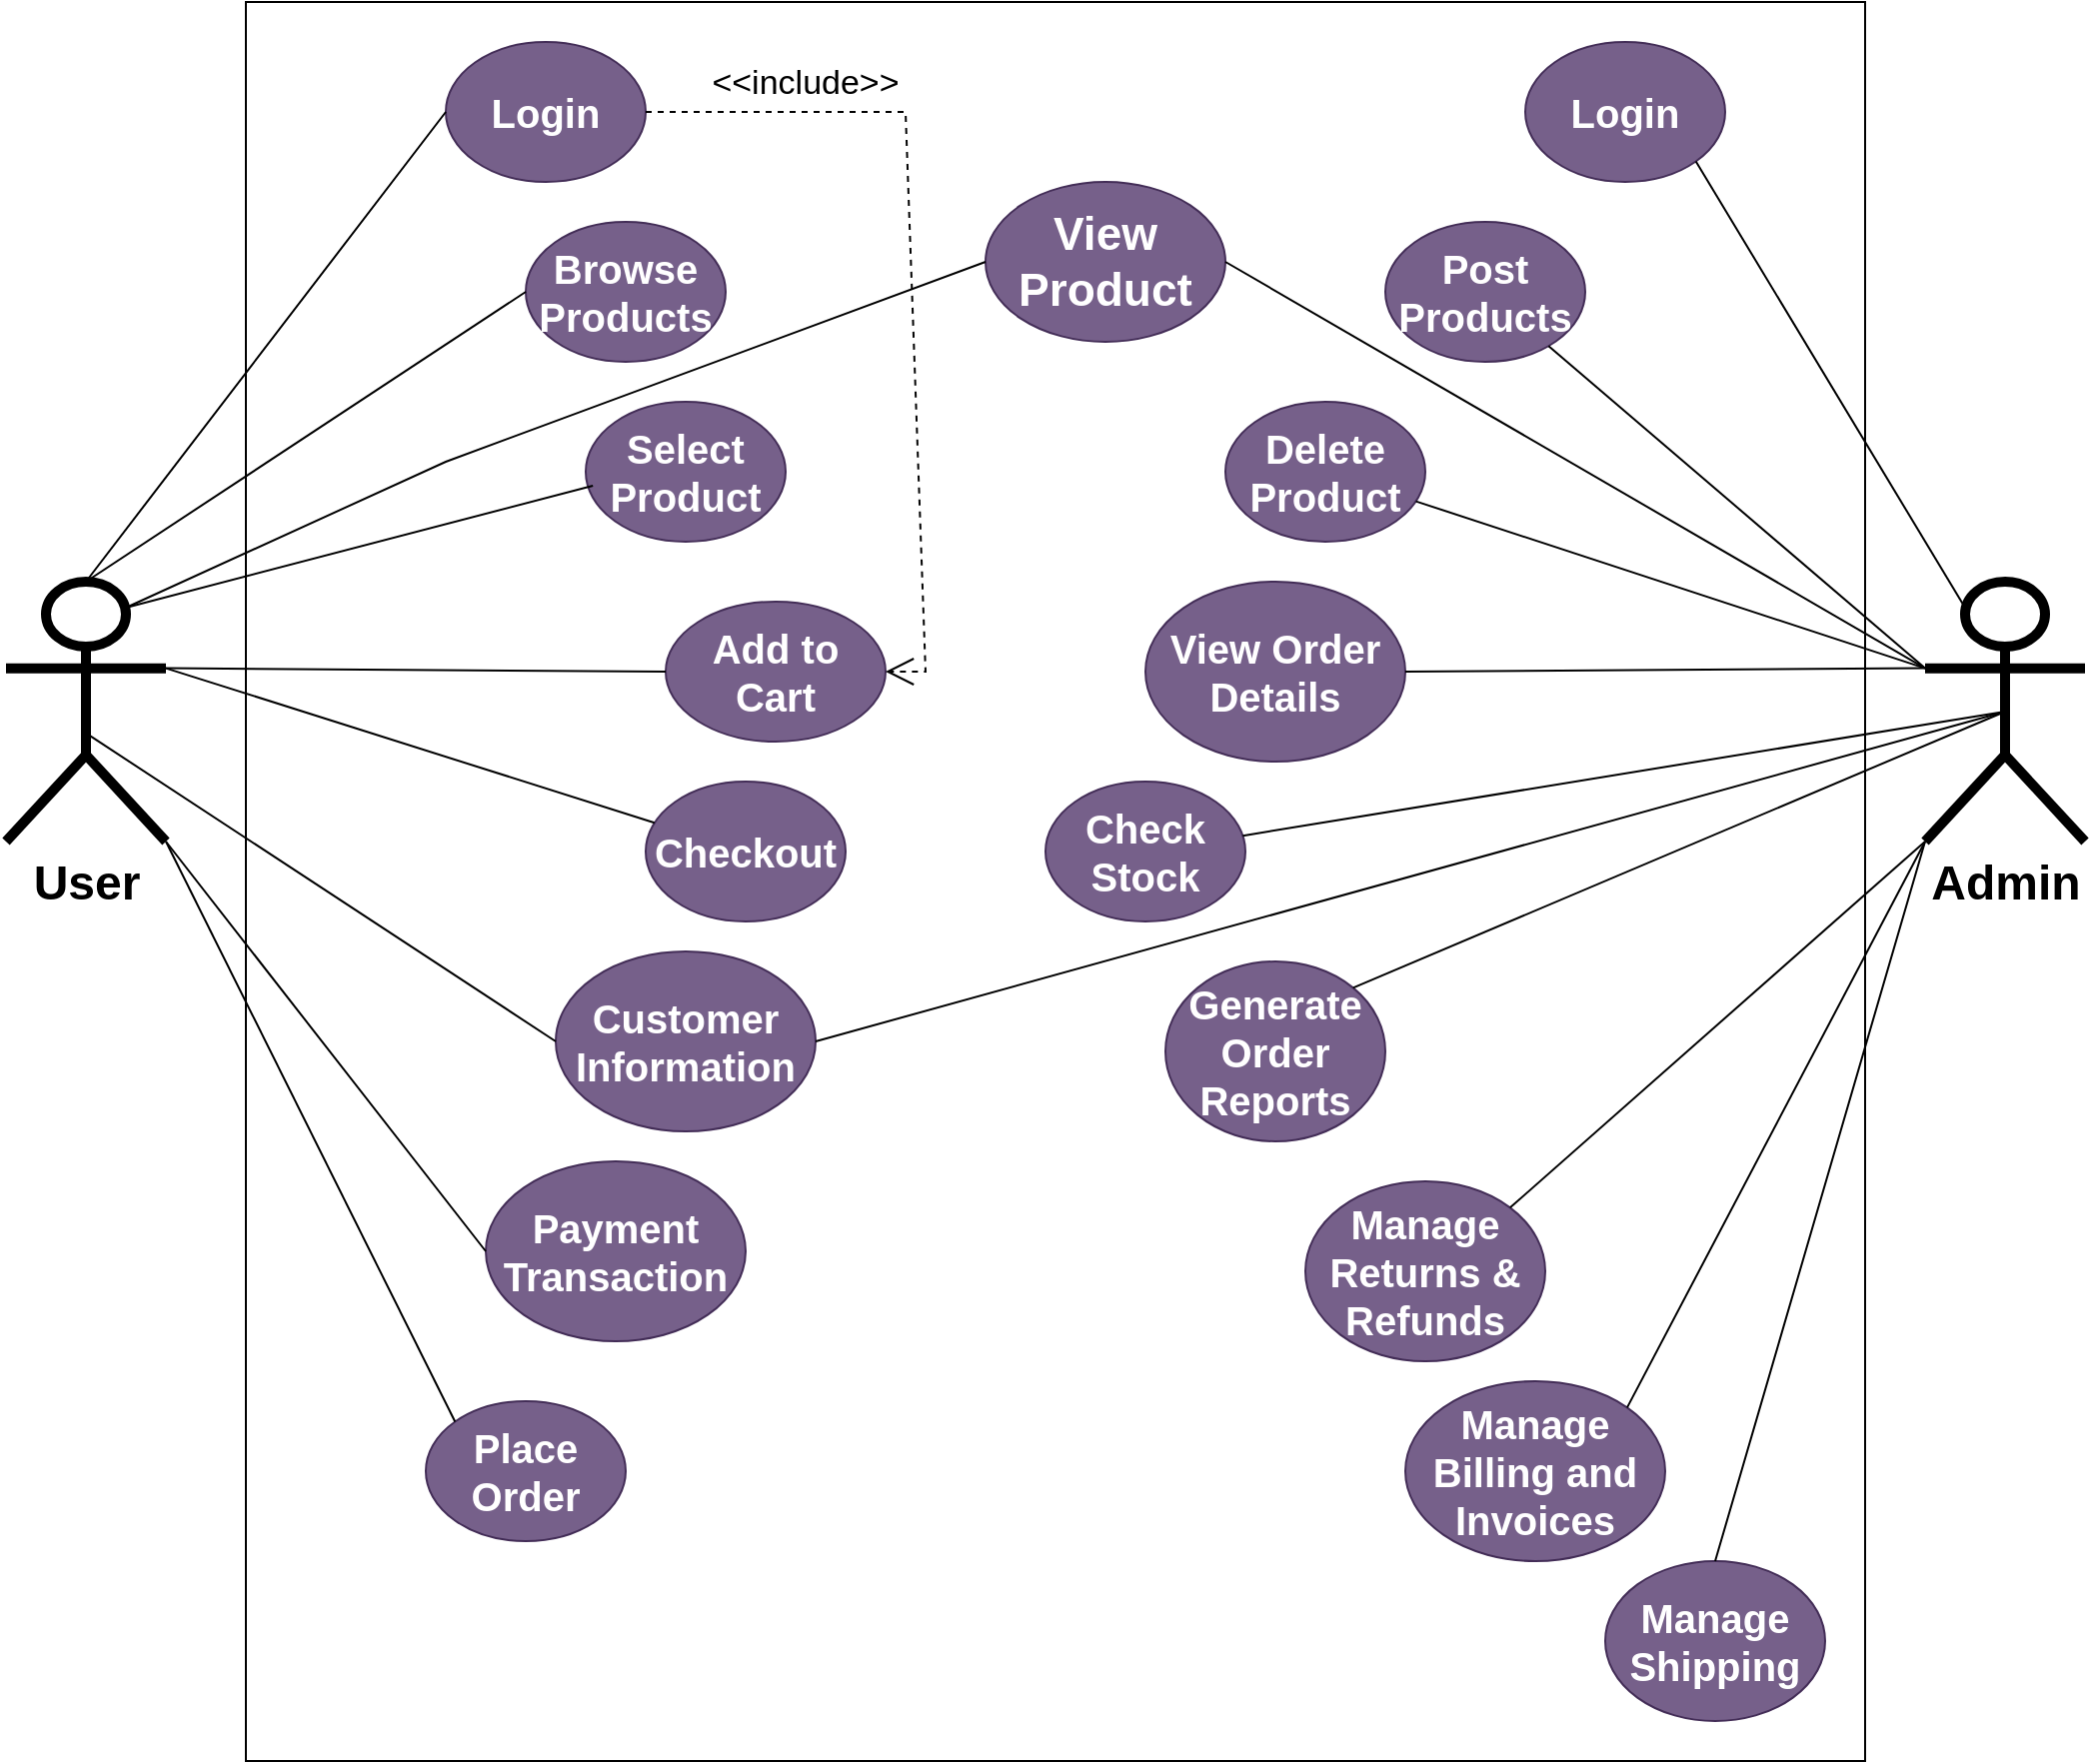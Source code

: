 <mxfile version="22.0.2" type="device">
  <diagram name="Page-1" id="PlO4RaCv59UFWPQcNXEG">
    <mxGraphModel dx="1500" dy="1737" grid="1" gridSize="10" guides="1" tooltips="1" connect="1" arrows="1" fold="1" page="1" pageScale="1" pageWidth="1100" pageHeight="850" math="0" shadow="0">
      <root>
        <mxCell id="0" />
        <mxCell id="1" parent="0" />
        <mxCell id="CgskkQyE9UdDNOUFO8Lr-1" value="" style="rounded=0;whiteSpace=wrap;html=1;movable=0;resizable=0;rotatable=0;deletable=0;editable=0;locked=1;connectable=0;" parent="1" vertex="1">
          <mxGeometry x="150" y="-10" width="810" height="880" as="geometry" />
        </mxCell>
        <mxCell id="2Q21xH8P6JqGB8yl8g4T-1" value="&lt;font style=&quot;font-size: 24px;&quot;&gt;&lt;b&gt;User&lt;/b&gt;&lt;/font&gt;" style="shape=umlActor;verticalLabelPosition=bottom;verticalAlign=top;html=1;outlineConnect=0;fillStyle=auto;strokeWidth=5;" parent="1" vertex="1">
          <mxGeometry x="30" y="280" width="80" height="130" as="geometry" />
        </mxCell>
        <mxCell id="2Q21xH8P6JqGB8yl8g4T-2" value="&lt;font style=&quot;font-size: 24px;&quot;&gt;&lt;b&gt;Admin&lt;/b&gt;&lt;/font&gt;" style="shape=umlActor;verticalLabelPosition=bottom;verticalAlign=top;html=1;outlineConnect=0;fillStyle=auto;strokeWidth=5;" parent="1" vertex="1">
          <mxGeometry x="990" y="280" width="80" height="130" as="geometry" />
        </mxCell>
        <mxCell id="2Q21xH8P6JqGB8yl8g4T-5" value="&lt;font style=&quot;font-size: 20px;&quot;&gt;Browse Products&lt;/font&gt;" style="ellipse;whiteSpace=wrap;html=1;fontSize=20;fontStyle=1;fillColor=#76608a;fontColor=#ffffff;strokeColor=#432D57;" parent="1" vertex="1">
          <mxGeometry x="290" y="100" width="100" height="70" as="geometry" />
        </mxCell>
        <mxCell id="2Q21xH8P6JqGB8yl8g4T-6" value="Select &lt;br style=&quot;font-size: 20px;&quot;&gt;Product" style="ellipse;whiteSpace=wrap;html=1;fontSize=20;fontStyle=1;fillColor=#76608a;fontColor=#ffffff;strokeColor=#432D57;" parent="1" vertex="1">
          <mxGeometry x="320" y="190" width="100" height="70" as="geometry" />
        </mxCell>
        <mxCell id="2Q21xH8P6JqGB8yl8g4T-7" value="Add to Cart" style="ellipse;whiteSpace=wrap;html=1;fontSize=20;fontStyle=1;fillColor=#76608a;fontColor=#ffffff;strokeColor=#432D57;" parent="1" vertex="1">
          <mxGeometry x="360" y="290" width="110" height="70" as="geometry" />
        </mxCell>
        <mxCell id="2Q21xH8P6JqGB8yl8g4T-8" value="Checkout" style="ellipse;whiteSpace=wrap;html=1;fontSize=20;fontStyle=1;fillColor=#76608a;fontColor=#ffffff;strokeColor=#432D57;" parent="1" vertex="1">
          <mxGeometry x="350" y="380" width="100" height="70" as="geometry" />
        </mxCell>
        <mxCell id="2Q21xH8P6JqGB8yl8g4T-9" value="Customer Information" style="ellipse;whiteSpace=wrap;html=1;fontSize=20;fontStyle=1;fillColor=#76608a;fontColor=#ffffff;strokeColor=#432D57;" parent="1" vertex="1">
          <mxGeometry x="305" y="465" width="130" height="90" as="geometry" />
        </mxCell>
        <mxCell id="2Q21xH8P6JqGB8yl8g4T-10" value="Payment Transaction" style="ellipse;whiteSpace=wrap;html=1;fontSize=20;fontStyle=1;fillColor=#76608a;fontColor=#ffffff;strokeColor=#432D57;" parent="1" vertex="1">
          <mxGeometry x="270" y="570" width="130" height="90" as="geometry" />
        </mxCell>
        <mxCell id="2Q21xH8P6JqGB8yl8g4T-12" value="" style="endArrow=none;html=1;rounded=0;exitX=0.5;exitY=0;exitDx=0;exitDy=0;exitPerimeter=0;entryX=0;entryY=0.5;entryDx=0;entryDy=0;" parent="1" source="2Q21xH8P6JqGB8yl8g4T-1" target="2Q21xH8P6JqGB8yl8g4T-5" edge="1">
          <mxGeometry width="50" height="50" relative="1" as="geometry">
            <mxPoint x="510" y="360" as="sourcePoint" />
            <mxPoint x="560" y="310" as="targetPoint" />
          </mxGeometry>
        </mxCell>
        <mxCell id="2Q21xH8P6JqGB8yl8g4T-13" value="" style="endArrow=none;html=1;rounded=0;exitX=0.75;exitY=0.1;exitDx=0;exitDy=0;exitPerimeter=0;entryX=0.036;entryY=0.6;entryDx=0;entryDy=0;entryPerimeter=0;" parent="1" source="2Q21xH8P6JqGB8yl8g4T-1" target="2Q21xH8P6JqGB8yl8g4T-6" edge="1">
          <mxGeometry width="50" height="50" relative="1" as="geometry">
            <mxPoint x="80" y="290" as="sourcePoint" />
            <mxPoint x="290" y="145" as="targetPoint" />
          </mxGeometry>
        </mxCell>
        <mxCell id="2Q21xH8P6JqGB8yl8g4T-14" value="" style="endArrow=none;html=1;rounded=0;exitX=1;exitY=0.333;exitDx=0;exitDy=0;exitPerimeter=0;" parent="1" source="2Q21xH8P6JqGB8yl8g4T-1" target="2Q21xH8P6JqGB8yl8g4T-8" edge="1">
          <mxGeometry width="50" height="50" relative="1" as="geometry">
            <mxPoint x="100" y="303" as="sourcePoint" />
            <mxPoint x="294" y="242" as="targetPoint" />
          </mxGeometry>
        </mxCell>
        <mxCell id="2Q21xH8P6JqGB8yl8g4T-15" value="" style="endArrow=none;html=1;rounded=0;exitX=1;exitY=0.333;exitDx=0;exitDy=0;exitPerimeter=0;entryX=0;entryY=0.5;entryDx=0;entryDy=0;" parent="1" source="2Q21xH8P6JqGB8yl8g4T-1" target="2Q21xH8P6JqGB8yl8g4T-7" edge="1">
          <mxGeometry width="50" height="50" relative="1" as="geometry">
            <mxPoint x="110" y="313" as="sourcePoint" />
            <mxPoint x="304" y="252" as="targetPoint" />
          </mxGeometry>
        </mxCell>
        <mxCell id="2Q21xH8P6JqGB8yl8g4T-16" value="" style="endArrow=none;html=1;rounded=0;exitX=0.52;exitY=0.591;exitDx=0;exitDy=0;exitPerimeter=0;entryX=0;entryY=0.5;entryDx=0;entryDy=0;" parent="1" source="2Q21xH8P6JqGB8yl8g4T-1" target="2Q21xH8P6JqGB8yl8g4T-9" edge="1">
          <mxGeometry width="50" height="50" relative="1" as="geometry">
            <mxPoint x="120" y="333" as="sourcePoint" />
            <mxPoint x="296" y="399" as="targetPoint" />
          </mxGeometry>
        </mxCell>
        <mxCell id="2Q21xH8P6JqGB8yl8g4T-17" value="" style="endArrow=none;html=1;rounded=0;exitX=1;exitY=1;exitDx=0;exitDy=0;exitPerimeter=0;entryX=0;entryY=0.5;entryDx=0;entryDy=0;" parent="1" source="2Q21xH8P6JqGB8yl8g4T-1" target="2Q21xH8P6JqGB8yl8g4T-10" edge="1">
          <mxGeometry width="50" height="50" relative="1" as="geometry">
            <mxPoint x="82" y="367" as="sourcePoint" />
            <mxPoint x="295" y="505" as="targetPoint" />
          </mxGeometry>
        </mxCell>
        <mxCell id="2Q21xH8P6JqGB8yl8g4T-23" value="&lt;font style=&quot;font-size: 20px;&quot;&gt;Login&lt;/font&gt;" style="ellipse;whiteSpace=wrap;html=1;fontSize=20;fontStyle=1;fillColor=#76608a;fontColor=#ffffff;strokeColor=#432D57;" parent="1" vertex="1">
          <mxGeometry x="250" y="10" width="100" height="70" as="geometry" />
        </mxCell>
        <mxCell id="2Q21xH8P6JqGB8yl8g4T-24" value="" style="endArrow=none;html=1;rounded=0;exitX=0.5;exitY=0;exitDx=0;exitDy=0;exitPerimeter=0;entryX=0;entryY=0.5;entryDx=0;entryDy=0;" parent="1" source="2Q21xH8P6JqGB8yl8g4T-1" target="2Q21xH8P6JqGB8yl8g4T-23" edge="1">
          <mxGeometry width="50" height="50" relative="1" as="geometry">
            <mxPoint x="80" y="290" as="sourcePoint" />
            <mxPoint x="290" y="145" as="targetPoint" />
          </mxGeometry>
        </mxCell>
        <mxCell id="2Q21xH8P6JqGB8yl8g4T-26" value="" style="endArrow=open;endSize=12;dashed=1;html=1;rounded=0;entryX=1;entryY=0.5;entryDx=0;entryDy=0;" parent="1" target="2Q21xH8P6JqGB8yl8g4T-7" edge="1">
          <mxGeometry width="160" relative="1" as="geometry">
            <mxPoint x="350" y="45" as="sourcePoint" />
            <mxPoint x="390" y="135" as="targetPoint" />
            <Array as="points">
              <mxPoint x="480" y="45" />
              <mxPoint x="490" y="325" />
            </Array>
          </mxGeometry>
        </mxCell>
        <mxCell id="2Q21xH8P6JqGB8yl8g4T-27" value="&lt;font style=&quot;font-size: 17px;&quot;&gt;&amp;lt;&amp;lt;include&amp;gt;&amp;gt;&lt;/font&gt;" style="text;html=1;strokeColor=none;fillColor=none;align=center;verticalAlign=middle;whiteSpace=wrap;rounded=0;fontSize=17;" parent="1" vertex="1">
          <mxGeometry x="400" y="16" width="60" height="30" as="geometry" />
        </mxCell>
        <mxCell id="2Q21xH8P6JqGB8yl8g4T-33" value="&lt;font style=&quot;font-size: 20px;&quot;&gt;Login&lt;/font&gt;" style="ellipse;whiteSpace=wrap;html=1;fontSize=20;fontStyle=1;fillColor=#76608a;fontColor=#ffffff;strokeColor=#432D57;" parent="1" vertex="1">
          <mxGeometry x="790" y="10" width="100" height="70" as="geometry" />
        </mxCell>
        <mxCell id="2Q21xH8P6JqGB8yl8g4T-34" value="&lt;font style=&quot;font-size: 20px;&quot;&gt;Post Products&lt;/font&gt;" style="ellipse;whiteSpace=wrap;html=1;fontSize=20;fontStyle=1;fillColor=#76608a;fontColor=#ffffff;strokeColor=#432D57;" parent="1" vertex="1">
          <mxGeometry x="720" y="100" width="100" height="70" as="geometry" />
        </mxCell>
        <mxCell id="2Q21xH8P6JqGB8yl8g4T-35" value="View Order Details" style="ellipse;whiteSpace=wrap;html=1;fontSize=20;fontStyle=1;fillColor=#76608a;fontColor=#ffffff;strokeColor=#432D57;" parent="1" vertex="1">
          <mxGeometry x="600" y="280" width="130" height="90" as="geometry" />
        </mxCell>
        <mxCell id="2Q21xH8P6JqGB8yl8g4T-36" value="Check&lt;br style=&quot;font-size: 20px;&quot;&gt;Stock" style="ellipse;whiteSpace=wrap;html=1;fontSize=20;fontStyle=1;fillColor=#76608a;fontColor=#ffffff;strokeColor=#432D57;" parent="1" vertex="1">
          <mxGeometry x="550" y="380" width="100" height="70" as="geometry" />
        </mxCell>
        <mxCell id="2Q21xH8P6JqGB8yl8g4T-37" value="Delete Product" style="ellipse;whiteSpace=wrap;html=1;fontSize=20;fontStyle=1;fillColor=#76608a;fontColor=#ffffff;strokeColor=#432D57;" parent="1" vertex="1">
          <mxGeometry x="640" y="190" width="100" height="70" as="geometry" />
        </mxCell>
        <mxCell id="2Q21xH8P6JqGB8yl8g4T-40" value="Place Order" style="ellipse;whiteSpace=wrap;html=1;fontSize=20;fontStyle=1;fillColor=#76608a;fontColor=#ffffff;strokeColor=#432D57;" parent="1" vertex="1">
          <mxGeometry x="240" y="690" width="100" height="70" as="geometry" />
        </mxCell>
        <mxCell id="2Q21xH8P6JqGB8yl8g4T-41" value="" style="endArrow=none;html=1;rounded=0;exitX=1;exitY=1;exitDx=0;exitDy=0;exitPerimeter=0;entryX=0;entryY=0;entryDx=0;entryDy=0;" parent="1" source="2Q21xH8P6JqGB8yl8g4T-1" target="2Q21xH8P6JqGB8yl8g4T-40" edge="1">
          <mxGeometry width="50" height="50" relative="1" as="geometry">
            <mxPoint x="120" y="420" as="sourcePoint" />
            <mxPoint x="300" y="625" as="targetPoint" />
          </mxGeometry>
        </mxCell>
        <mxCell id="2Q21xH8P6JqGB8yl8g4T-43" value="Generate Order Reports" style="ellipse;whiteSpace=wrap;html=1;fontSize=20;fontStyle=1;fillColor=#76608a;fontColor=#ffffff;strokeColor=#432D57;" parent="1" vertex="1">
          <mxGeometry x="610" y="470" width="110" height="90" as="geometry" />
        </mxCell>
        <mxCell id="2Q21xH8P6JqGB8yl8g4T-44" value="Manage Returns &amp;amp; Refunds" style="ellipse;whiteSpace=wrap;html=1;fontSize=20;fontStyle=1;fillColor=#76608a;fontColor=#ffffff;strokeColor=#432D57;" parent="1" vertex="1">
          <mxGeometry x="680" y="580" width="120" height="90" as="geometry" />
        </mxCell>
        <mxCell id="2Q21xH8P6JqGB8yl8g4T-45" value="Manage Billing and Invoices" style="ellipse;whiteSpace=wrap;html=1;fontSize=20;fontStyle=1;fillColor=#76608a;fontColor=#ffffff;strokeColor=#432D57;" parent="1" vertex="1">
          <mxGeometry x="730" y="680" width="130" height="90" as="geometry" />
        </mxCell>
        <mxCell id="2Q21xH8P6JqGB8yl8g4T-47" value="Manage Shipping" style="ellipse;whiteSpace=wrap;html=1;fontSize=20;fontStyle=1;fillColor=#76608a;fontColor=#ffffff;strokeColor=#432D57;" parent="1" vertex="1">
          <mxGeometry x="830" y="770" width="110" height="80" as="geometry" />
        </mxCell>
        <mxCell id="2Q21xH8P6JqGB8yl8g4T-53" value="" style="endArrow=none;html=1;rounded=0;exitX=0.25;exitY=0.1;exitDx=0;exitDy=0;exitPerimeter=0;entryX=1;entryY=1;entryDx=0;entryDy=0;" parent="1" source="2Q21xH8P6JqGB8yl8g4T-2" target="2Q21xH8P6JqGB8yl8g4T-33" edge="1">
          <mxGeometry width="50" height="50" relative="1" as="geometry">
            <mxPoint x="530" y="470" as="sourcePoint" />
            <mxPoint x="580" y="420" as="targetPoint" />
          </mxGeometry>
        </mxCell>
        <mxCell id="2Q21xH8P6JqGB8yl8g4T-54" value="" style="endArrow=none;html=1;rounded=0;exitX=0.5;exitY=0.5;exitDx=0;exitDy=0;exitPerimeter=0;entryX=1;entryY=0;entryDx=0;entryDy=0;" parent="1" source="2Q21xH8P6JqGB8yl8g4T-2" target="2Q21xH8P6JqGB8yl8g4T-43" edge="1">
          <mxGeometry width="50" height="50" relative="1" as="geometry">
            <mxPoint x="1020" y="303" as="sourcePoint" />
            <mxPoint x="886" y="79" as="targetPoint" />
          </mxGeometry>
        </mxCell>
        <mxCell id="2Q21xH8P6JqGB8yl8g4T-55" value="" style="endArrow=none;html=1;rounded=0;exitX=0.5;exitY=0.5;exitDx=0;exitDy=0;exitPerimeter=0;" parent="1" source="2Q21xH8P6JqGB8yl8g4T-2" target="2Q21xH8P6JqGB8yl8g4T-36" edge="1">
          <mxGeometry width="50" height="50" relative="1" as="geometry">
            <mxPoint x="1030" y="313" as="sourcePoint" />
            <mxPoint x="896" y="89" as="targetPoint" />
          </mxGeometry>
        </mxCell>
        <mxCell id="2Q21xH8P6JqGB8yl8g4T-56" value="" style="endArrow=none;html=1;rounded=0;exitX=0;exitY=0.333;exitDx=0;exitDy=0;exitPerimeter=0;entryX=1;entryY=0.5;entryDx=0;entryDy=0;" parent="1" source="2Q21xH8P6JqGB8yl8g4T-2" target="2Q21xH8P6JqGB8yl8g4T-35" edge="1">
          <mxGeometry width="50" height="50" relative="1" as="geometry">
            <mxPoint x="1040" y="323" as="sourcePoint" />
            <mxPoint x="906" y="99" as="targetPoint" />
          </mxGeometry>
        </mxCell>
        <mxCell id="2Q21xH8P6JqGB8yl8g4T-57" value="" style="endArrow=none;html=1;rounded=0;exitX=0;exitY=0.333;exitDx=0;exitDy=0;exitPerimeter=0;" parent="1" source="2Q21xH8P6JqGB8yl8g4T-2" target="2Q21xH8P6JqGB8yl8g4T-37" edge="1">
          <mxGeometry width="50" height="50" relative="1" as="geometry">
            <mxPoint x="1050" y="333" as="sourcePoint" />
            <mxPoint x="916" y="109" as="targetPoint" />
          </mxGeometry>
        </mxCell>
        <mxCell id="2Q21xH8P6JqGB8yl8g4T-58" value="" style="endArrow=none;html=1;rounded=0;exitX=0;exitY=0.333;exitDx=0;exitDy=0;exitPerimeter=0;" parent="1" source="2Q21xH8P6JqGB8yl8g4T-2" target="2Q21xH8P6JqGB8yl8g4T-34" edge="1">
          <mxGeometry width="50" height="50" relative="1" as="geometry">
            <mxPoint x="1060" y="343" as="sourcePoint" />
            <mxPoint x="926" y="119" as="targetPoint" />
          </mxGeometry>
        </mxCell>
        <mxCell id="2Q21xH8P6JqGB8yl8g4T-59" value="" style="endArrow=none;html=1;rounded=0;exitX=0;exitY=1;exitDx=0;exitDy=0;exitPerimeter=0;entryX=1;entryY=0;entryDx=0;entryDy=0;" parent="1" source="2Q21xH8P6JqGB8yl8g4T-2" target="2Q21xH8P6JqGB8yl8g4T-44" edge="1">
          <mxGeometry width="50" height="50" relative="1" as="geometry">
            <mxPoint x="1040" y="355" as="sourcePoint" />
            <mxPoint x="736" y="511" as="targetPoint" />
          </mxGeometry>
        </mxCell>
        <mxCell id="2Q21xH8P6JqGB8yl8g4T-60" value="" style="endArrow=none;html=1;rounded=0;exitX=0;exitY=1;exitDx=0;exitDy=0;exitPerimeter=0;entryX=1;entryY=0;entryDx=0;entryDy=0;" parent="1" source="2Q21xH8P6JqGB8yl8g4T-2" target="2Q21xH8P6JqGB8yl8g4T-45" edge="1">
          <mxGeometry width="50" height="50" relative="1" as="geometry">
            <mxPoint x="1000" y="420" as="sourcePoint" />
            <mxPoint x="786" y="601" as="targetPoint" />
          </mxGeometry>
        </mxCell>
        <mxCell id="2Q21xH8P6JqGB8yl8g4T-61" value="" style="endArrow=none;html=1;rounded=0;exitX=0;exitY=1;exitDx=0;exitDy=0;exitPerimeter=0;entryX=0.5;entryY=0;entryDx=0;entryDy=0;" parent="1" source="2Q21xH8P6JqGB8yl8g4T-2" target="2Q21xH8P6JqGB8yl8g4T-47" edge="1">
          <mxGeometry width="50" height="50" relative="1" as="geometry">
            <mxPoint x="1000" y="420" as="sourcePoint" />
            <mxPoint x="846" y="701" as="targetPoint" />
          </mxGeometry>
        </mxCell>
        <mxCell id="Z5sQt6BEnR41CJ4ZddON-2" value="View Product" style="ellipse;whiteSpace=wrap;html=1;fontSize=23;fontStyle=1;fillColor=#76608a;fontColor=#ffffff;strokeColor=#432D57;" parent="1" vertex="1">
          <mxGeometry x="520" y="80" width="120" height="80" as="geometry" />
        </mxCell>
        <mxCell id="Z5sQt6BEnR41CJ4ZddON-3" value="" style="endArrow=none;html=1;rounded=0;exitX=0.75;exitY=0.1;exitDx=0;exitDy=0;exitPerimeter=0;entryX=0;entryY=0.5;entryDx=0;entryDy=0;" parent="1" source="2Q21xH8P6JqGB8yl8g4T-1" target="Z5sQt6BEnR41CJ4ZddON-2" edge="1">
          <mxGeometry width="50" height="50" relative="1" as="geometry">
            <mxPoint x="440" y="400" as="sourcePoint" />
            <mxPoint x="490" y="350" as="targetPoint" />
            <Array as="points">
              <mxPoint x="250" y="220" />
            </Array>
          </mxGeometry>
        </mxCell>
        <mxCell id="Z5sQt6BEnR41CJ4ZddON-4" value="" style="endArrow=none;html=1;rounded=0;exitX=1;exitY=0.5;exitDx=0;exitDy=0;entryX=0;entryY=0.333;entryDx=0;entryDy=0;entryPerimeter=0;" parent="1" source="Z5sQt6BEnR41CJ4ZddON-2" target="2Q21xH8P6JqGB8yl8g4T-2" edge="1">
          <mxGeometry width="50" height="50" relative="1" as="geometry">
            <mxPoint x="100" y="303" as="sourcePoint" />
            <mxPoint x="540" y="120" as="targetPoint" />
          </mxGeometry>
        </mxCell>
        <mxCell id="Z5sQt6BEnR41CJ4ZddON-5" value="" style="endArrow=none;html=1;rounded=0;entryX=0.5;entryY=0.5;entryDx=0;entryDy=0;entryPerimeter=0;exitX=1;exitY=0.5;exitDx=0;exitDy=0;" parent="1" source="2Q21xH8P6JqGB8yl8g4T-9" target="2Q21xH8P6JqGB8yl8g4T-2" edge="1">
          <mxGeometry width="50" height="50" relative="1" as="geometry">
            <mxPoint x="440" y="540" as="sourcePoint" />
            <mxPoint x="490" y="490" as="targetPoint" />
          </mxGeometry>
        </mxCell>
      </root>
    </mxGraphModel>
  </diagram>
</mxfile>
